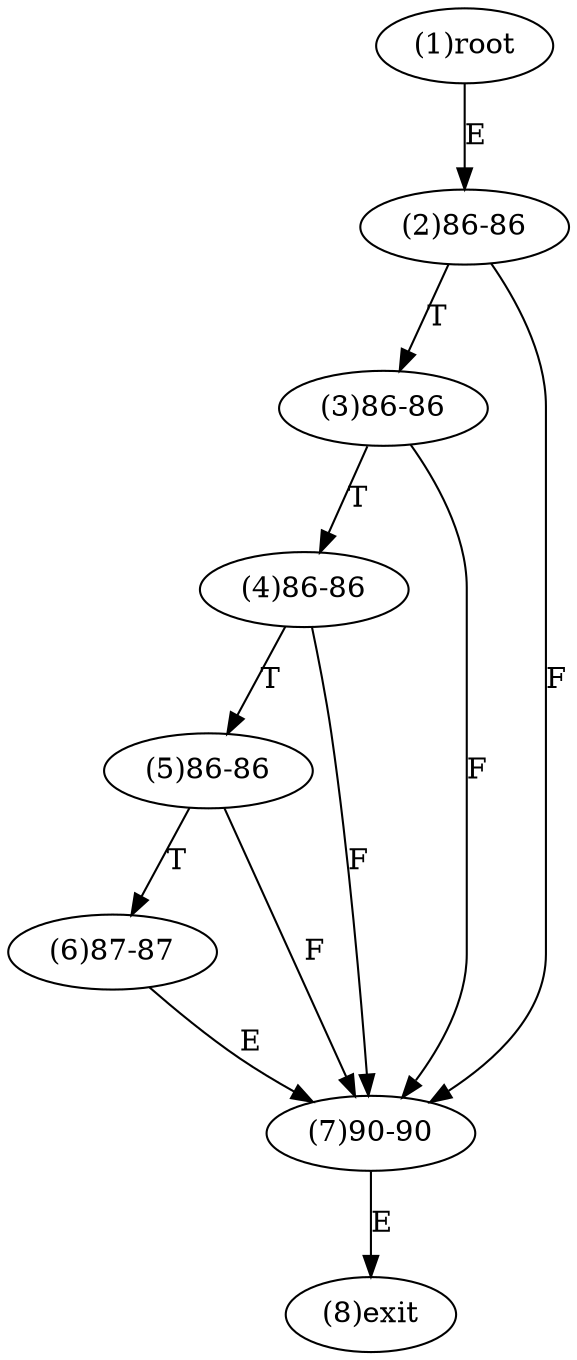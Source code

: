 digraph "" { 
1[ label="(1)root"];
2[ label="(2)86-86"];
3[ label="(3)86-86"];
4[ label="(4)86-86"];
5[ label="(5)86-86"];
6[ label="(6)87-87"];
7[ label="(7)90-90"];
8[ label="(8)exit"];
1->2[ label="E"];
2->7[ label="F"];
2->3[ label="T"];
3->7[ label="F"];
3->4[ label="T"];
4->7[ label="F"];
4->5[ label="T"];
5->7[ label="F"];
5->6[ label="T"];
6->7[ label="E"];
7->8[ label="E"];
}